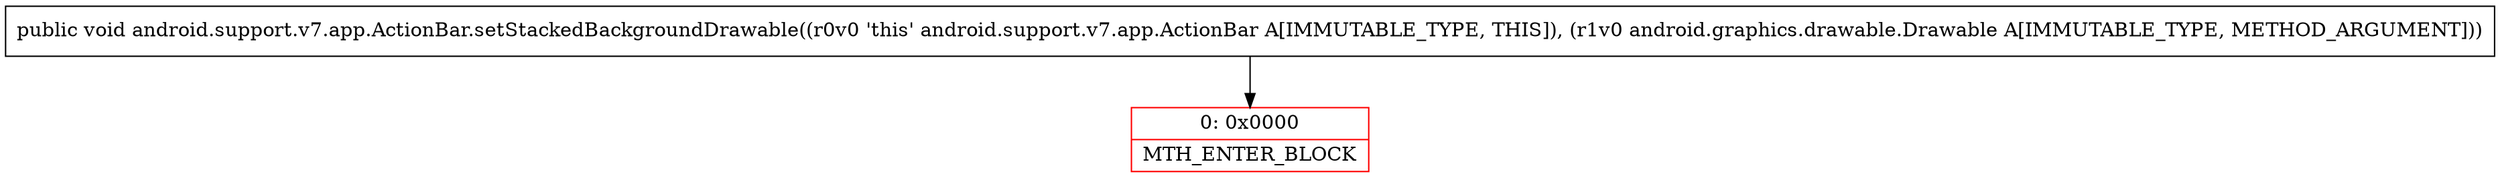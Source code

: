 digraph "CFG forandroid.support.v7.app.ActionBar.setStackedBackgroundDrawable(Landroid\/graphics\/drawable\/Drawable;)V" {
subgraph cluster_Region_681159615 {
label = "R(0)";
node [shape=record,color=blue];
}
Node_0 [shape=record,color=red,label="{0\:\ 0x0000|MTH_ENTER_BLOCK\l}"];
MethodNode[shape=record,label="{public void android.support.v7.app.ActionBar.setStackedBackgroundDrawable((r0v0 'this' android.support.v7.app.ActionBar A[IMMUTABLE_TYPE, THIS]), (r1v0 android.graphics.drawable.Drawable A[IMMUTABLE_TYPE, METHOD_ARGUMENT])) }"];
MethodNode -> Node_0;
}

